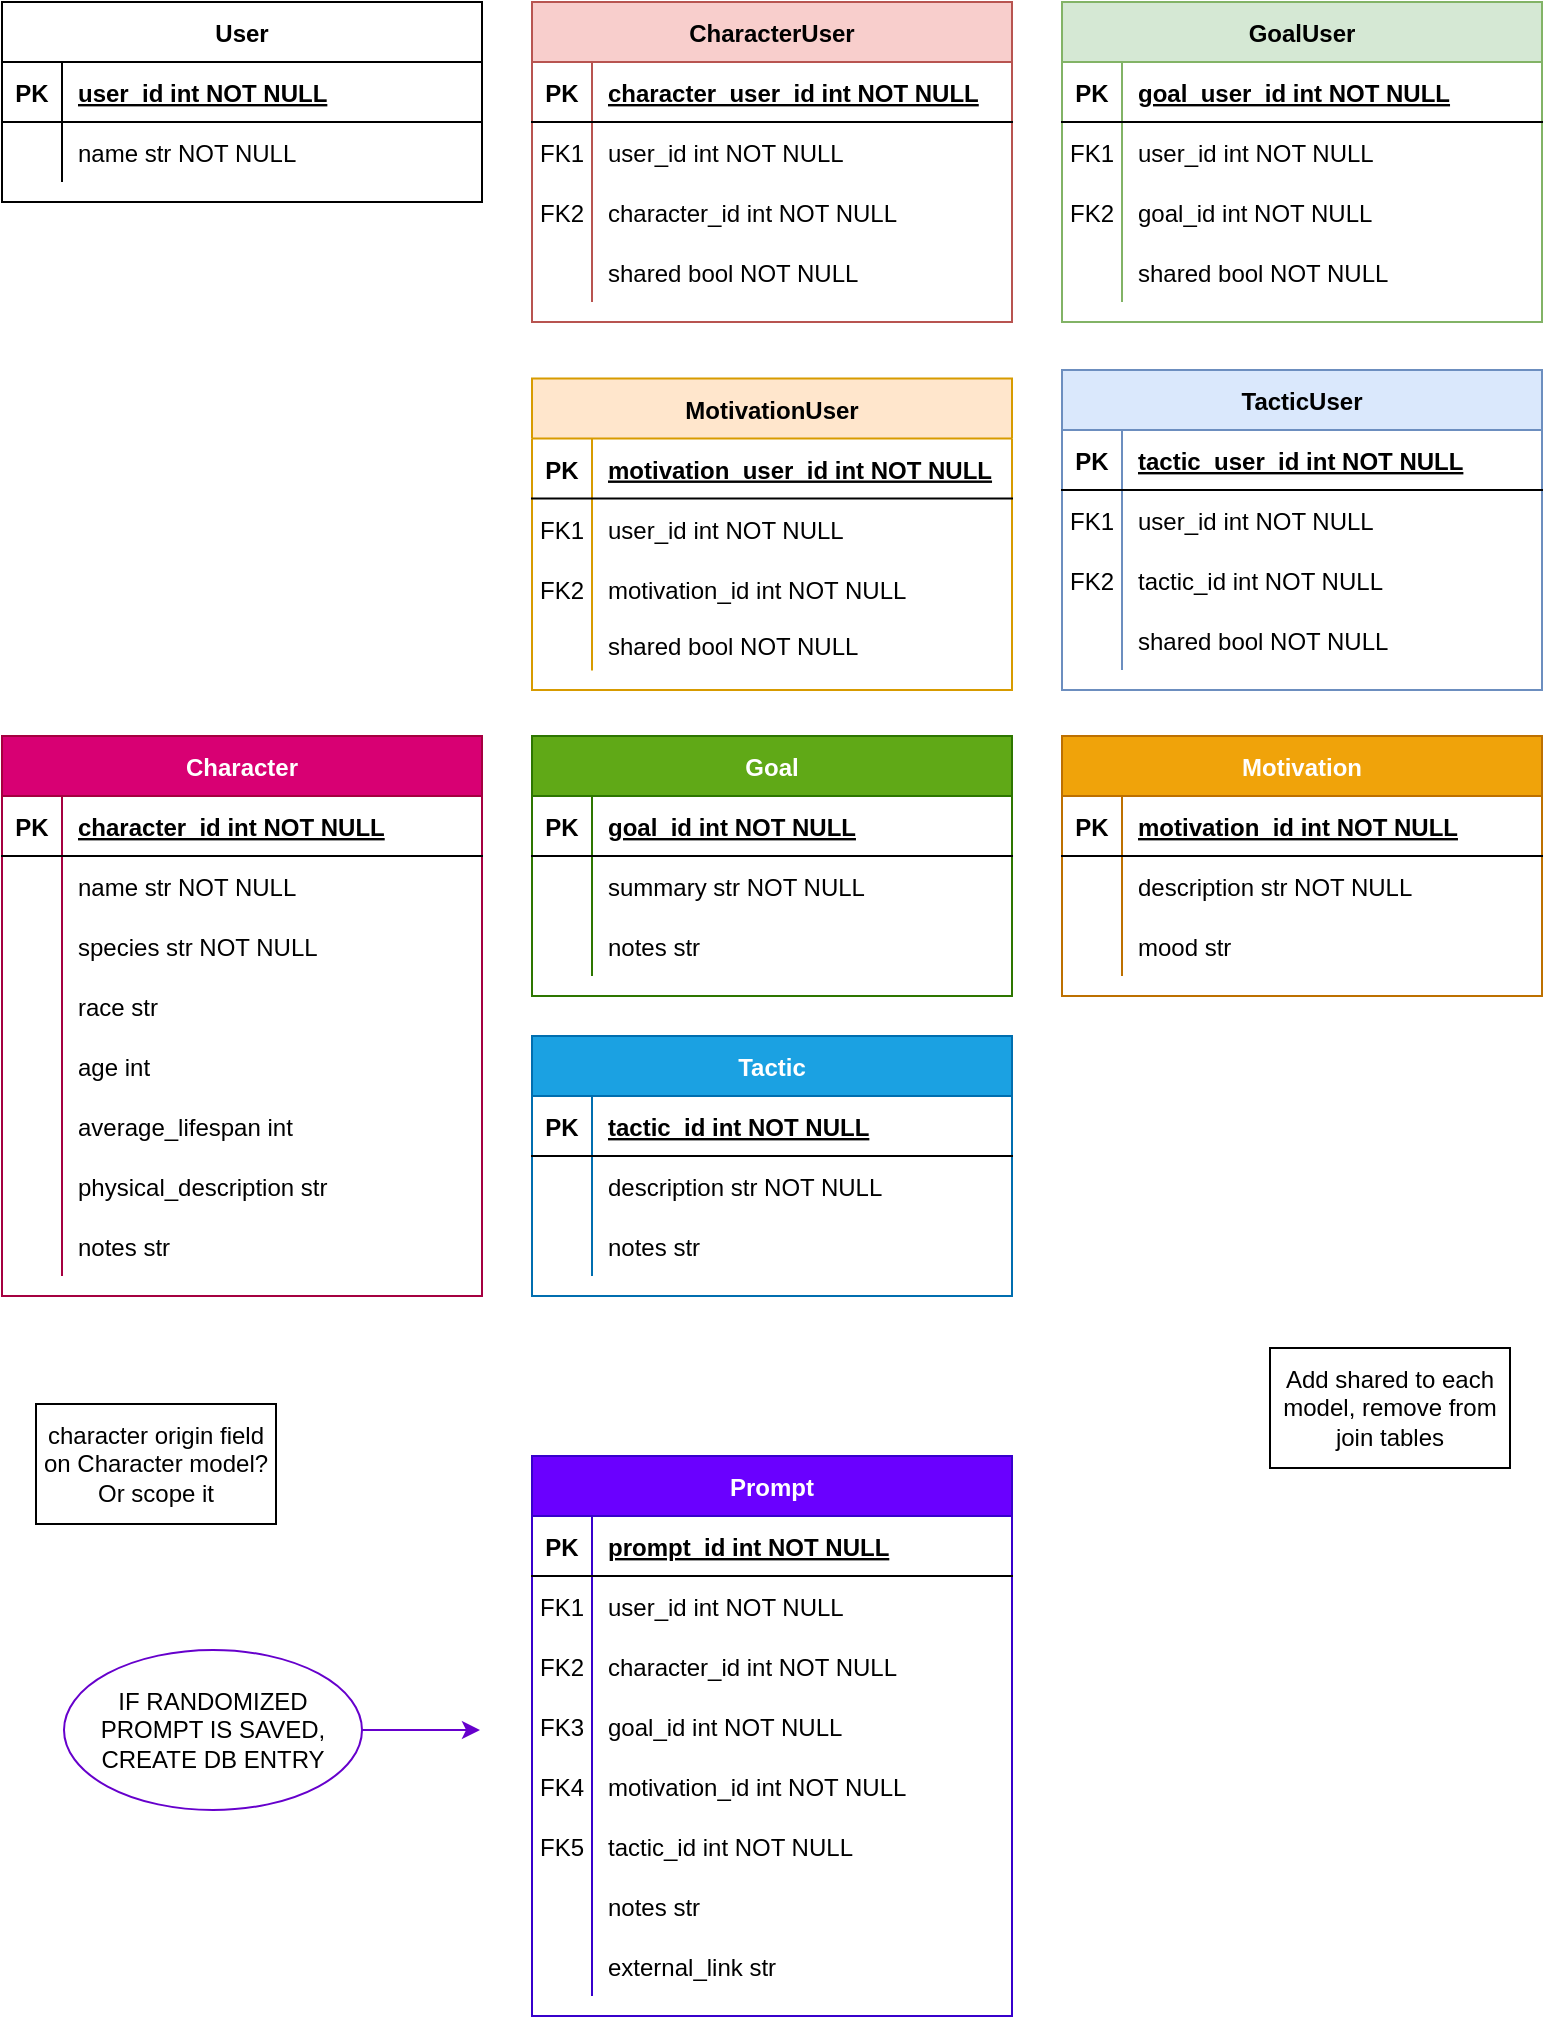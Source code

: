 <mxfile version="13.8.5" type="github">
  <diagram id="R2lEEEUBdFMjLlhIrx00" name="Page-1">
    <mxGraphModel dx="1138" dy="610" grid="0" gridSize="10" guides="1" tooltips="1" connect="1" arrows="1" fold="1" page="1" pageScale="1" pageWidth="850" pageHeight="1100" math="0" shadow="0" extFonts="Permanent Marker^https://fonts.googleapis.com/css?family=Permanent+Marker">
      <root>
        <mxCell id="0" />
        <mxCell id="1" parent="0" />
        <mxCell id="uJvdlF1b2mUdrFgOza4_-3" value="User" style="shape=table;startSize=30;container=1;collapsible=1;childLayout=tableLayout;fixedRows=1;rowLines=0;fontStyle=1;align=center;resizeLast=1;" parent="1" vertex="1">
          <mxGeometry x="40" y="37" width="240" height="100" as="geometry" />
        </mxCell>
        <mxCell id="uJvdlF1b2mUdrFgOza4_-4" value="" style="shape=partialRectangle;collapsible=0;dropTarget=0;pointerEvents=0;fillColor=none;points=[[0,0.5],[1,0.5]];portConstraint=eastwest;top=0;left=0;right=0;bottom=1;" parent="uJvdlF1b2mUdrFgOza4_-3" vertex="1">
          <mxGeometry y="30" width="240" height="30" as="geometry" />
        </mxCell>
        <mxCell id="uJvdlF1b2mUdrFgOza4_-5" value="PK" style="shape=partialRectangle;overflow=hidden;connectable=0;fillColor=none;top=0;left=0;bottom=0;right=0;fontStyle=1;" parent="uJvdlF1b2mUdrFgOza4_-4" vertex="1">
          <mxGeometry width="30" height="30" as="geometry" />
        </mxCell>
        <mxCell id="uJvdlF1b2mUdrFgOza4_-6" value="user_id int NOT NULL " style="shape=partialRectangle;overflow=hidden;connectable=0;fillColor=none;top=0;left=0;bottom=0;right=0;align=left;spacingLeft=6;fontStyle=5;" parent="uJvdlF1b2mUdrFgOza4_-4" vertex="1">
          <mxGeometry x="30" width="210" height="30" as="geometry" />
        </mxCell>
        <mxCell id="uJvdlF1b2mUdrFgOza4_-7" value="" style="shape=partialRectangle;collapsible=0;dropTarget=0;pointerEvents=0;fillColor=none;points=[[0,0.5],[1,0.5]];portConstraint=eastwest;top=0;left=0;right=0;bottom=0;" parent="uJvdlF1b2mUdrFgOza4_-3" vertex="1">
          <mxGeometry y="60" width="240" height="30" as="geometry" />
        </mxCell>
        <mxCell id="uJvdlF1b2mUdrFgOza4_-8" value="" style="shape=partialRectangle;overflow=hidden;connectable=0;fillColor=none;top=0;left=0;bottom=0;right=0;" parent="uJvdlF1b2mUdrFgOza4_-7" vertex="1">
          <mxGeometry width="30" height="30" as="geometry" />
        </mxCell>
        <mxCell id="uJvdlF1b2mUdrFgOza4_-9" value="name str NOT NULL" style="shape=partialRectangle;overflow=hidden;connectable=0;fillColor=none;top=0;left=0;bottom=0;right=0;align=left;spacingLeft=6;" parent="uJvdlF1b2mUdrFgOza4_-7" vertex="1">
          <mxGeometry x="30" width="210" height="30" as="geometry" />
        </mxCell>
        <mxCell id="C-vyLk0tnHw3VtMMgP7b-23" value="Character" style="shape=table;startSize=30;container=1;collapsible=1;childLayout=tableLayout;fixedRows=1;rowLines=0;fontStyle=1;align=center;resizeLast=1;swimlaneFillColor=none;fillColor=#d80073;strokeColor=#A50040;fontColor=#ffffff;" parent="1" vertex="1">
          <mxGeometry x="40" y="404" width="240" height="280" as="geometry">
            <mxRectangle x="120" y="120" width="100" height="30" as="alternateBounds" />
          </mxGeometry>
        </mxCell>
        <mxCell id="C-vyLk0tnHw3VtMMgP7b-24" value="" style="shape=partialRectangle;collapsible=0;dropTarget=0;pointerEvents=0;fillColor=none;points=[[0,0.5],[1,0.5]];portConstraint=eastwest;top=0;left=0;right=0;bottom=1;" parent="C-vyLk0tnHw3VtMMgP7b-23" vertex="1">
          <mxGeometry y="30" width="240" height="30" as="geometry" />
        </mxCell>
        <mxCell id="C-vyLk0tnHw3VtMMgP7b-25" value="PK" style="shape=partialRectangle;overflow=hidden;connectable=0;fillColor=none;top=0;left=0;bottom=0;right=0;fontStyle=1;" parent="C-vyLk0tnHw3VtMMgP7b-24" vertex="1">
          <mxGeometry width="30" height="30" as="geometry" />
        </mxCell>
        <mxCell id="C-vyLk0tnHw3VtMMgP7b-26" value="character_id int NOT NULL " style="shape=partialRectangle;overflow=hidden;connectable=0;fillColor=none;top=0;left=0;bottom=0;right=0;align=left;spacingLeft=6;fontStyle=5;" parent="C-vyLk0tnHw3VtMMgP7b-24" vertex="1">
          <mxGeometry x="30" width="210" height="30" as="geometry" />
        </mxCell>
        <mxCell id="C-vyLk0tnHw3VtMMgP7b-27" value="" style="shape=partialRectangle;collapsible=0;dropTarget=0;pointerEvents=0;fillColor=none;points=[[0,0.5],[1,0.5]];portConstraint=eastwest;top=0;left=0;right=0;bottom=0;" parent="C-vyLk0tnHw3VtMMgP7b-23" vertex="1">
          <mxGeometry y="60" width="240" height="30" as="geometry" />
        </mxCell>
        <mxCell id="C-vyLk0tnHw3VtMMgP7b-28" value="" style="shape=partialRectangle;overflow=hidden;connectable=0;fillColor=none;top=0;left=0;bottom=0;right=0;" parent="C-vyLk0tnHw3VtMMgP7b-27" vertex="1">
          <mxGeometry width="30" height="30" as="geometry" />
        </mxCell>
        <mxCell id="C-vyLk0tnHw3VtMMgP7b-29" value="name str NOT NULL" style="shape=partialRectangle;overflow=hidden;connectable=0;fillColor=none;top=0;left=0;bottom=0;right=0;align=left;spacingLeft=6;" parent="C-vyLk0tnHw3VtMMgP7b-27" vertex="1">
          <mxGeometry x="30" width="210" height="30" as="geometry" />
        </mxCell>
        <mxCell id="pZFOGReQUsmYjmohj3_J-4" value="" style="shape=partialRectangle;collapsible=0;dropTarget=0;pointerEvents=0;fillColor=none;points=[[0,0.5],[1,0.5]];portConstraint=eastwest;top=0;left=0;right=0;bottom=0;" parent="C-vyLk0tnHw3VtMMgP7b-23" vertex="1">
          <mxGeometry y="90" width="240" height="30" as="geometry" />
        </mxCell>
        <mxCell id="pZFOGReQUsmYjmohj3_J-5" value="" style="shape=partialRectangle;overflow=hidden;connectable=0;fillColor=none;top=0;left=0;bottom=0;right=0;" parent="pZFOGReQUsmYjmohj3_J-4" vertex="1">
          <mxGeometry width="30" height="30" as="geometry" />
        </mxCell>
        <mxCell id="pZFOGReQUsmYjmohj3_J-6" value="species str NOT NULL" style="shape=partialRectangle;overflow=hidden;connectable=0;fillColor=none;top=0;left=0;bottom=0;right=0;align=left;spacingLeft=6;" parent="pZFOGReQUsmYjmohj3_J-4" vertex="1">
          <mxGeometry x="30" width="210" height="30" as="geometry" />
        </mxCell>
        <mxCell id="pZFOGReQUsmYjmohj3_J-7" value="" style="shape=partialRectangle;collapsible=0;dropTarget=0;pointerEvents=0;fillColor=none;points=[[0,0.5],[1,0.5]];portConstraint=eastwest;top=0;left=0;right=0;bottom=0;" parent="C-vyLk0tnHw3VtMMgP7b-23" vertex="1">
          <mxGeometry y="120" width="240" height="30" as="geometry" />
        </mxCell>
        <mxCell id="pZFOGReQUsmYjmohj3_J-8" value="" style="shape=partialRectangle;overflow=hidden;connectable=0;fillColor=none;top=0;left=0;bottom=0;right=0;" parent="pZFOGReQUsmYjmohj3_J-7" vertex="1">
          <mxGeometry width="30" height="30" as="geometry" />
        </mxCell>
        <mxCell id="pZFOGReQUsmYjmohj3_J-9" value="race str" style="shape=partialRectangle;overflow=hidden;connectable=0;fillColor=none;top=0;left=0;bottom=0;right=0;align=left;spacingLeft=6;" parent="pZFOGReQUsmYjmohj3_J-7" vertex="1">
          <mxGeometry x="30" width="210" height="30" as="geometry" />
        </mxCell>
        <mxCell id="pZFOGReQUsmYjmohj3_J-10" value="" style="shape=partialRectangle;collapsible=0;dropTarget=0;pointerEvents=0;fillColor=none;points=[[0,0.5],[1,0.5]];portConstraint=eastwest;top=0;left=0;right=0;bottom=0;" parent="C-vyLk0tnHw3VtMMgP7b-23" vertex="1">
          <mxGeometry y="150" width="240" height="30" as="geometry" />
        </mxCell>
        <mxCell id="pZFOGReQUsmYjmohj3_J-11" value="" style="shape=partialRectangle;overflow=hidden;connectable=0;fillColor=none;top=0;left=0;bottom=0;right=0;" parent="pZFOGReQUsmYjmohj3_J-10" vertex="1">
          <mxGeometry width="30" height="30" as="geometry" />
        </mxCell>
        <mxCell id="pZFOGReQUsmYjmohj3_J-12" value="age int" style="shape=partialRectangle;overflow=hidden;connectable=0;fillColor=none;top=0;left=0;bottom=0;right=0;align=left;spacingLeft=6;" parent="pZFOGReQUsmYjmohj3_J-10" vertex="1">
          <mxGeometry x="30" width="210" height="30" as="geometry" />
        </mxCell>
        <mxCell id="pZFOGReQUsmYjmohj3_J-13" value="" style="shape=partialRectangle;collapsible=0;dropTarget=0;pointerEvents=0;fillColor=none;points=[[0,0.5],[1,0.5]];portConstraint=eastwest;top=0;left=0;right=0;bottom=0;" parent="C-vyLk0tnHw3VtMMgP7b-23" vertex="1">
          <mxGeometry y="180" width="240" height="30" as="geometry" />
        </mxCell>
        <mxCell id="pZFOGReQUsmYjmohj3_J-14" value="" style="shape=partialRectangle;overflow=hidden;connectable=0;fillColor=none;top=0;left=0;bottom=0;right=0;" parent="pZFOGReQUsmYjmohj3_J-13" vertex="1">
          <mxGeometry width="30" height="30" as="geometry" />
        </mxCell>
        <mxCell id="pZFOGReQUsmYjmohj3_J-15" value="average_lifespan int" style="shape=partialRectangle;overflow=hidden;connectable=0;fillColor=none;top=0;left=0;bottom=0;right=0;align=left;spacingLeft=6;" parent="pZFOGReQUsmYjmohj3_J-13" vertex="1">
          <mxGeometry x="30" width="210" height="30" as="geometry" />
        </mxCell>
        <mxCell id="pZFOGReQUsmYjmohj3_J-19" value="" style="shape=partialRectangle;collapsible=0;dropTarget=0;pointerEvents=0;fillColor=none;points=[[0,0.5],[1,0.5]];portConstraint=eastwest;top=0;left=0;right=0;bottom=0;" parent="C-vyLk0tnHw3VtMMgP7b-23" vertex="1">
          <mxGeometry y="210" width="240" height="30" as="geometry" />
        </mxCell>
        <mxCell id="pZFOGReQUsmYjmohj3_J-20" value="" style="shape=partialRectangle;overflow=hidden;connectable=0;fillColor=none;top=0;left=0;bottom=0;right=0;" parent="pZFOGReQUsmYjmohj3_J-19" vertex="1">
          <mxGeometry width="30" height="30" as="geometry" />
        </mxCell>
        <mxCell id="pZFOGReQUsmYjmohj3_J-21" value="physical_description str" style="shape=partialRectangle;overflow=hidden;connectable=0;fillColor=none;top=0;left=0;bottom=0;right=0;align=left;spacingLeft=6;" parent="pZFOGReQUsmYjmohj3_J-19" vertex="1">
          <mxGeometry x="30" width="210" height="30" as="geometry" />
        </mxCell>
        <mxCell id="pZFOGReQUsmYjmohj3_J-27" value="" style="shape=partialRectangle;collapsible=0;dropTarget=0;pointerEvents=0;fillColor=none;points=[[0,0.5],[1,0.5]];portConstraint=eastwest;top=0;left=0;right=0;bottom=0;" parent="C-vyLk0tnHw3VtMMgP7b-23" vertex="1">
          <mxGeometry y="240" width="240" height="30" as="geometry" />
        </mxCell>
        <mxCell id="pZFOGReQUsmYjmohj3_J-28" value="" style="shape=partialRectangle;overflow=hidden;connectable=0;fillColor=none;top=0;left=0;bottom=0;right=0;" parent="pZFOGReQUsmYjmohj3_J-27" vertex="1">
          <mxGeometry width="30" height="30" as="geometry" />
        </mxCell>
        <mxCell id="pZFOGReQUsmYjmohj3_J-29" value="notes str" style="shape=partialRectangle;overflow=hidden;connectable=0;fillColor=none;top=0;left=0;bottom=0;right=0;align=left;spacingLeft=6;" parent="pZFOGReQUsmYjmohj3_J-27" vertex="1">
          <mxGeometry x="30" width="210" height="30" as="geometry" />
        </mxCell>
        <mxCell id="C-vyLk0tnHw3VtMMgP7b-13" value="Goal" style="shape=table;startSize=30;container=1;collapsible=1;childLayout=tableLayout;fixedRows=1;rowLines=0;fontStyle=1;align=center;resizeLast=1;fillColor=#60a917;strokeColor=#2D7600;fontColor=#ffffff;" parent="1" vertex="1">
          <mxGeometry x="305" y="404" width="240" height="130" as="geometry" />
        </mxCell>
        <mxCell id="C-vyLk0tnHw3VtMMgP7b-14" value="" style="shape=partialRectangle;collapsible=0;dropTarget=0;pointerEvents=0;fillColor=none;points=[[0,0.5],[1,0.5]];portConstraint=eastwest;top=0;left=0;right=0;bottom=1;" parent="C-vyLk0tnHw3VtMMgP7b-13" vertex="1">
          <mxGeometry y="30" width="240" height="30" as="geometry" />
        </mxCell>
        <mxCell id="C-vyLk0tnHw3VtMMgP7b-15" value="PK" style="shape=partialRectangle;overflow=hidden;connectable=0;fillColor=none;top=0;left=0;bottom=0;right=0;fontStyle=1;" parent="C-vyLk0tnHw3VtMMgP7b-14" vertex="1">
          <mxGeometry width="30" height="30" as="geometry" />
        </mxCell>
        <mxCell id="C-vyLk0tnHw3VtMMgP7b-16" value="goal_id int NOT NULL " style="shape=partialRectangle;overflow=hidden;connectable=0;fillColor=none;top=0;left=0;bottom=0;right=0;align=left;spacingLeft=6;fontStyle=5;" parent="C-vyLk0tnHw3VtMMgP7b-14" vertex="1">
          <mxGeometry x="30" width="210" height="30" as="geometry" />
        </mxCell>
        <mxCell id="C-vyLk0tnHw3VtMMgP7b-20" value="" style="shape=partialRectangle;collapsible=0;dropTarget=0;pointerEvents=0;fillColor=none;points=[[0,0.5],[1,0.5]];portConstraint=eastwest;top=0;left=0;right=0;bottom=0;" parent="C-vyLk0tnHw3VtMMgP7b-13" vertex="1">
          <mxGeometry y="60" width="240" height="30" as="geometry" />
        </mxCell>
        <mxCell id="C-vyLk0tnHw3VtMMgP7b-21" value="" style="shape=partialRectangle;overflow=hidden;connectable=0;fillColor=none;top=0;left=0;bottom=0;right=0;" parent="C-vyLk0tnHw3VtMMgP7b-20" vertex="1">
          <mxGeometry width="30" height="30" as="geometry" />
        </mxCell>
        <mxCell id="C-vyLk0tnHw3VtMMgP7b-22" value="summary str NOT NULL" style="shape=partialRectangle;overflow=hidden;connectable=0;fillColor=none;top=0;left=0;bottom=0;right=0;align=left;spacingLeft=6;" parent="C-vyLk0tnHw3VtMMgP7b-20" vertex="1">
          <mxGeometry x="30" width="210" height="30" as="geometry" />
        </mxCell>
        <mxCell id="pZFOGReQUsmYjmohj3_J-16" value="" style="shape=partialRectangle;collapsible=0;dropTarget=0;pointerEvents=0;fillColor=none;points=[[0,0.5],[1,0.5]];portConstraint=eastwest;top=0;left=0;right=0;bottom=0;" parent="C-vyLk0tnHw3VtMMgP7b-13" vertex="1">
          <mxGeometry y="90" width="240" height="30" as="geometry" />
        </mxCell>
        <mxCell id="pZFOGReQUsmYjmohj3_J-17" value="" style="shape=partialRectangle;overflow=hidden;connectable=0;fillColor=none;top=0;left=0;bottom=0;right=0;" parent="pZFOGReQUsmYjmohj3_J-16" vertex="1">
          <mxGeometry width="30" height="30" as="geometry" />
        </mxCell>
        <mxCell id="pZFOGReQUsmYjmohj3_J-18" value="notes str" style="shape=partialRectangle;overflow=hidden;connectable=0;fillColor=none;top=0;left=0;bottom=0;right=0;align=left;spacingLeft=6;" parent="pZFOGReQUsmYjmohj3_J-16" vertex="1">
          <mxGeometry x="30" width="210" height="30" as="geometry" />
        </mxCell>
        <mxCell id="C-vyLk0tnHw3VtMMgP7b-2" value="Motivation" style="shape=table;startSize=30;container=1;collapsible=1;childLayout=tableLayout;fixedRows=1;rowLines=0;fontStyle=1;align=center;resizeLast=1;fillColor=#f0a30a;strokeColor=#BD7000;fontColor=#ffffff;" parent="1" vertex="1">
          <mxGeometry x="570" y="404" width="240" height="130" as="geometry" />
        </mxCell>
        <mxCell id="C-vyLk0tnHw3VtMMgP7b-3" value="" style="shape=partialRectangle;collapsible=0;dropTarget=0;pointerEvents=0;fillColor=none;points=[[0,0.5],[1,0.5]];portConstraint=eastwest;top=0;left=0;right=0;bottom=1;" parent="C-vyLk0tnHw3VtMMgP7b-2" vertex="1">
          <mxGeometry y="30" width="240" height="30" as="geometry" />
        </mxCell>
        <mxCell id="C-vyLk0tnHw3VtMMgP7b-4" value="PK" style="shape=partialRectangle;overflow=hidden;connectable=0;fillColor=none;top=0;left=0;bottom=0;right=0;fontStyle=1;" parent="C-vyLk0tnHw3VtMMgP7b-3" vertex="1">
          <mxGeometry width="30" height="30" as="geometry" />
        </mxCell>
        <mxCell id="C-vyLk0tnHw3VtMMgP7b-5" value="motivation_id int NOT NULL " style="shape=partialRectangle;overflow=hidden;connectable=0;fillColor=none;top=0;left=0;bottom=0;right=0;align=left;spacingLeft=6;fontStyle=5;" parent="C-vyLk0tnHw3VtMMgP7b-3" vertex="1">
          <mxGeometry x="30" width="210" height="30" as="geometry" />
        </mxCell>
        <mxCell id="pZFOGReQUsmYjmohj3_J-1" value="" style="shape=partialRectangle;collapsible=0;dropTarget=0;pointerEvents=0;fillColor=none;points=[[0,0.5],[1,0.5]];portConstraint=eastwest;top=0;left=0;right=0;bottom=0;" parent="C-vyLk0tnHw3VtMMgP7b-2" vertex="1">
          <mxGeometry y="60" width="240" height="30" as="geometry" />
        </mxCell>
        <mxCell id="pZFOGReQUsmYjmohj3_J-2" value="" style="shape=partialRectangle;overflow=hidden;connectable=0;fillColor=none;top=0;left=0;bottom=0;right=0;" parent="pZFOGReQUsmYjmohj3_J-1" vertex="1">
          <mxGeometry width="30" height="30" as="geometry" />
        </mxCell>
        <mxCell id="pZFOGReQUsmYjmohj3_J-3" value="description str NOT NULL" style="shape=partialRectangle;overflow=hidden;connectable=0;fillColor=none;top=0;left=0;bottom=0;right=0;align=left;spacingLeft=6;" parent="pZFOGReQUsmYjmohj3_J-1" vertex="1">
          <mxGeometry x="30" width="210" height="30" as="geometry" />
        </mxCell>
        <mxCell id="pZFOGReQUsmYjmohj3_J-22" value="" style="shape=partialRectangle;collapsible=0;dropTarget=0;pointerEvents=0;fillColor=none;points=[[0,0.5],[1,0.5]];portConstraint=eastwest;top=0;left=0;right=0;bottom=0;" parent="C-vyLk0tnHw3VtMMgP7b-2" vertex="1">
          <mxGeometry y="90" width="240" height="30" as="geometry" />
        </mxCell>
        <mxCell id="pZFOGReQUsmYjmohj3_J-23" value="" style="shape=partialRectangle;overflow=hidden;connectable=0;fillColor=none;top=0;left=0;bottom=0;right=0;" parent="pZFOGReQUsmYjmohj3_J-22" vertex="1">
          <mxGeometry width="30" height="30" as="geometry" />
        </mxCell>
        <mxCell id="pZFOGReQUsmYjmohj3_J-24" value="mood str" style="shape=partialRectangle;overflow=hidden;connectable=0;fillColor=none;top=0;left=0;bottom=0;right=0;align=left;spacingLeft=6;" parent="pZFOGReQUsmYjmohj3_J-22" vertex="1">
          <mxGeometry x="30" width="210" height="30" as="geometry" />
        </mxCell>
        <mxCell id="uJvdlF1b2mUdrFgOza4_-52" value="Tactic" style="shape=table;startSize=30;container=1;collapsible=1;childLayout=tableLayout;fixedRows=1;rowLines=0;fontStyle=1;align=center;resizeLast=1;fillColor=#1ba1e2;strokeColor=#006EAF;fontColor=#ffffff;" parent="1" vertex="1">
          <mxGeometry x="305" y="554" width="240" height="130" as="geometry" />
        </mxCell>
        <mxCell id="uJvdlF1b2mUdrFgOza4_-53" value="" style="shape=partialRectangle;collapsible=0;dropTarget=0;pointerEvents=0;fillColor=none;points=[[0,0.5],[1,0.5]];portConstraint=eastwest;top=0;left=0;right=0;bottom=1;" parent="uJvdlF1b2mUdrFgOza4_-52" vertex="1">
          <mxGeometry y="30" width="240" height="30" as="geometry" />
        </mxCell>
        <mxCell id="uJvdlF1b2mUdrFgOza4_-54" value="PK" style="shape=partialRectangle;overflow=hidden;connectable=0;fillColor=none;top=0;left=0;bottom=0;right=0;fontStyle=1;" parent="uJvdlF1b2mUdrFgOza4_-53" vertex="1">
          <mxGeometry width="30" height="30" as="geometry" />
        </mxCell>
        <mxCell id="uJvdlF1b2mUdrFgOza4_-55" value="tactic_id int NOT NULL " style="shape=partialRectangle;overflow=hidden;connectable=0;fillColor=none;top=0;left=0;bottom=0;right=0;align=left;spacingLeft=6;fontStyle=5;" parent="uJvdlF1b2mUdrFgOza4_-53" vertex="1">
          <mxGeometry x="30" width="210" height="30" as="geometry" />
        </mxCell>
        <mxCell id="uJvdlF1b2mUdrFgOza4_-56" value="" style="shape=partialRectangle;collapsible=0;dropTarget=0;pointerEvents=0;fillColor=none;points=[[0,0.5],[1,0.5]];portConstraint=eastwest;top=0;left=0;right=0;bottom=0;" parent="uJvdlF1b2mUdrFgOza4_-52" vertex="1">
          <mxGeometry y="60" width="240" height="30" as="geometry" />
        </mxCell>
        <mxCell id="uJvdlF1b2mUdrFgOza4_-57" value="" style="shape=partialRectangle;overflow=hidden;connectable=0;fillColor=none;top=0;left=0;bottom=0;right=0;" parent="uJvdlF1b2mUdrFgOza4_-56" vertex="1">
          <mxGeometry width="30" height="30" as="geometry" />
        </mxCell>
        <mxCell id="uJvdlF1b2mUdrFgOza4_-58" value="description str NOT NULL" style="shape=partialRectangle;overflow=hidden;connectable=0;fillColor=none;top=0;left=0;bottom=0;right=0;align=left;spacingLeft=6;" parent="uJvdlF1b2mUdrFgOza4_-56" vertex="1">
          <mxGeometry x="30" width="210" height="30" as="geometry" />
        </mxCell>
        <mxCell id="uJvdlF1b2mUdrFgOza4_-59" value="" style="shape=partialRectangle;collapsible=0;dropTarget=0;pointerEvents=0;fillColor=none;points=[[0,0.5],[1,0.5]];portConstraint=eastwest;top=0;left=0;right=0;bottom=0;" parent="uJvdlF1b2mUdrFgOza4_-52" vertex="1">
          <mxGeometry y="90" width="240" height="30" as="geometry" />
        </mxCell>
        <mxCell id="uJvdlF1b2mUdrFgOza4_-60" value="" style="shape=partialRectangle;overflow=hidden;connectable=0;fillColor=none;top=0;left=0;bottom=0;right=0;" parent="uJvdlF1b2mUdrFgOza4_-59" vertex="1">
          <mxGeometry width="30" height="30" as="geometry" />
        </mxCell>
        <mxCell id="uJvdlF1b2mUdrFgOza4_-61" value="notes str" style="shape=partialRectangle;overflow=hidden;connectable=0;fillColor=none;top=0;left=0;bottom=0;right=0;align=left;spacingLeft=6;" parent="uJvdlF1b2mUdrFgOza4_-59" vertex="1">
          <mxGeometry x="30" width="210" height="30" as="geometry" />
        </mxCell>
        <mxCell id="uJvdlF1b2mUdrFgOza4_-62" value="CharacterUser" style="shape=table;startSize=30;container=1;collapsible=1;childLayout=tableLayout;fixedRows=1;rowLines=0;fontStyle=1;align=center;resizeLast=1;fillColor=#f8cecc;strokeColor=#b85450;" parent="1" vertex="1">
          <mxGeometry x="305" y="37" width="240" height="160" as="geometry" />
        </mxCell>
        <mxCell id="uJvdlF1b2mUdrFgOza4_-63" value="" style="shape=partialRectangle;collapsible=0;dropTarget=0;pointerEvents=0;fillColor=none;points=[[0,0.5],[1,0.5]];portConstraint=eastwest;top=0;left=0;right=0;bottom=1;" parent="uJvdlF1b2mUdrFgOza4_-62" vertex="1">
          <mxGeometry y="30" width="240" height="30" as="geometry" />
        </mxCell>
        <mxCell id="uJvdlF1b2mUdrFgOza4_-64" value="PK" style="shape=partialRectangle;overflow=hidden;connectable=0;fillColor=none;top=0;left=0;bottom=0;right=0;fontStyle=1;" parent="uJvdlF1b2mUdrFgOza4_-63" vertex="1">
          <mxGeometry width="30" height="30" as="geometry" />
        </mxCell>
        <mxCell id="uJvdlF1b2mUdrFgOza4_-65" value="character_user_id int NOT NULL " style="shape=partialRectangle;overflow=hidden;connectable=0;fillColor=none;top=0;left=0;bottom=0;right=0;align=left;spacingLeft=6;fontStyle=5;" parent="uJvdlF1b2mUdrFgOza4_-63" vertex="1">
          <mxGeometry x="30" width="210" height="30" as="geometry" />
        </mxCell>
        <mxCell id="uJvdlF1b2mUdrFgOza4_-66" value="" style="shape=partialRectangle;collapsible=0;dropTarget=0;pointerEvents=0;fillColor=none;points=[[0,0.5],[1,0.5]];portConstraint=eastwest;top=0;left=0;right=0;bottom=0;" parent="uJvdlF1b2mUdrFgOza4_-62" vertex="1">
          <mxGeometry y="60" width="240" height="30" as="geometry" />
        </mxCell>
        <mxCell id="uJvdlF1b2mUdrFgOza4_-67" value="FK1" style="shape=partialRectangle;overflow=hidden;connectable=0;fillColor=none;top=0;left=0;bottom=0;right=0;" parent="uJvdlF1b2mUdrFgOza4_-66" vertex="1">
          <mxGeometry width="30" height="30" as="geometry" />
        </mxCell>
        <mxCell id="uJvdlF1b2mUdrFgOza4_-68" value="user_id int NOT NULL" style="shape=partialRectangle;overflow=hidden;connectable=0;fillColor=none;top=0;left=0;bottom=0;right=0;align=left;spacingLeft=6;" parent="uJvdlF1b2mUdrFgOza4_-66" vertex="1">
          <mxGeometry x="30" width="210" height="30" as="geometry" />
        </mxCell>
        <mxCell id="uJvdlF1b2mUdrFgOza4_-99" value="" style="shape=partialRectangle;collapsible=0;dropTarget=0;pointerEvents=0;fillColor=none;points=[[0,0.5],[1,0.5]];portConstraint=eastwest;top=0;left=0;right=0;bottom=0;" parent="uJvdlF1b2mUdrFgOza4_-62" vertex="1">
          <mxGeometry y="90" width="240" height="30" as="geometry" />
        </mxCell>
        <mxCell id="uJvdlF1b2mUdrFgOza4_-100" value="FK2" style="shape=partialRectangle;overflow=hidden;connectable=0;fillColor=none;top=0;left=0;bottom=0;right=0;" parent="uJvdlF1b2mUdrFgOza4_-99" vertex="1">
          <mxGeometry width="30" height="30" as="geometry" />
        </mxCell>
        <mxCell id="uJvdlF1b2mUdrFgOza4_-101" value="character_id int NOT NULL" style="shape=partialRectangle;overflow=hidden;connectable=0;fillColor=none;top=0;left=0;bottom=0;right=0;align=left;spacingLeft=6;" parent="uJvdlF1b2mUdrFgOza4_-99" vertex="1">
          <mxGeometry x="30" width="210" height="30" as="geometry" />
        </mxCell>
        <mxCell id="uJvdlF1b2mUdrFgOza4_-105" value="" style="shape=partialRectangle;collapsible=0;dropTarget=0;pointerEvents=0;fillColor=none;points=[[0,0.5],[1,0.5]];portConstraint=eastwest;top=0;left=0;right=0;bottom=0;" parent="uJvdlF1b2mUdrFgOza4_-62" vertex="1">
          <mxGeometry y="120" width="240" height="30" as="geometry" />
        </mxCell>
        <mxCell id="uJvdlF1b2mUdrFgOza4_-106" value="" style="shape=partialRectangle;overflow=hidden;connectable=0;fillColor=none;top=0;left=0;bottom=0;right=0;" parent="uJvdlF1b2mUdrFgOza4_-105" vertex="1">
          <mxGeometry width="30" height="30" as="geometry" />
        </mxCell>
        <mxCell id="uJvdlF1b2mUdrFgOza4_-107" value="shared bool NOT NULL" style="shape=partialRectangle;overflow=hidden;connectable=0;fillColor=none;top=0;left=0;bottom=0;right=0;align=left;spacingLeft=6;" parent="uJvdlF1b2mUdrFgOza4_-105" vertex="1">
          <mxGeometry x="30" width="210" height="30" as="geometry" />
        </mxCell>
        <mxCell id="uJvdlF1b2mUdrFgOza4_-83" value="TacticUser" style="shape=table;startSize=30;container=1;collapsible=1;childLayout=tableLayout;fixedRows=1;rowLines=0;fontStyle=1;align=center;resizeLast=1;fillColor=#dae8fc;strokeColor=#6c8ebf;" parent="1" vertex="1">
          <mxGeometry x="570" y="221" width="240" height="160" as="geometry" />
        </mxCell>
        <mxCell id="uJvdlF1b2mUdrFgOza4_-84" value="" style="shape=partialRectangle;collapsible=0;dropTarget=0;pointerEvents=0;fillColor=none;points=[[0,0.5],[1,0.5]];portConstraint=eastwest;top=0;left=0;right=0;bottom=1;" parent="uJvdlF1b2mUdrFgOza4_-83" vertex="1">
          <mxGeometry y="30" width="240" height="30" as="geometry" />
        </mxCell>
        <mxCell id="uJvdlF1b2mUdrFgOza4_-85" value="PK" style="shape=partialRectangle;overflow=hidden;connectable=0;fillColor=none;top=0;left=0;bottom=0;right=0;fontStyle=1;" parent="uJvdlF1b2mUdrFgOza4_-84" vertex="1">
          <mxGeometry width="30" height="30" as="geometry" />
        </mxCell>
        <mxCell id="uJvdlF1b2mUdrFgOza4_-86" value="tactic_user_id int NOT NULL " style="shape=partialRectangle;overflow=hidden;connectable=0;fillColor=none;top=0;left=0;bottom=0;right=0;align=left;spacingLeft=6;fontStyle=5;" parent="uJvdlF1b2mUdrFgOza4_-84" vertex="1">
          <mxGeometry x="30" width="210" height="30" as="geometry" />
        </mxCell>
        <mxCell id="uJvdlF1b2mUdrFgOza4_-87" value="" style="shape=partialRectangle;collapsible=0;dropTarget=0;pointerEvents=0;fillColor=none;points=[[0,0.5],[1,0.5]];portConstraint=eastwest;top=0;left=0;right=0;bottom=0;" parent="uJvdlF1b2mUdrFgOza4_-83" vertex="1">
          <mxGeometry y="60" width="240" height="30" as="geometry" />
        </mxCell>
        <mxCell id="uJvdlF1b2mUdrFgOza4_-88" value="FK1" style="shape=partialRectangle;overflow=hidden;connectable=0;fillColor=none;top=0;left=0;bottom=0;right=0;" parent="uJvdlF1b2mUdrFgOza4_-87" vertex="1">
          <mxGeometry width="30" height="30" as="geometry" />
        </mxCell>
        <mxCell id="uJvdlF1b2mUdrFgOza4_-89" value="user_id int NOT NULL" style="shape=partialRectangle;overflow=hidden;connectable=0;fillColor=none;top=0;left=0;bottom=0;right=0;align=left;spacingLeft=6;" parent="uJvdlF1b2mUdrFgOza4_-87" vertex="1">
          <mxGeometry x="30" width="210" height="30" as="geometry" />
        </mxCell>
        <mxCell id="uJvdlF1b2mUdrFgOza4_-90" value="" style="shape=partialRectangle;collapsible=0;dropTarget=0;pointerEvents=0;fillColor=none;points=[[0,0.5],[1,0.5]];portConstraint=eastwest;top=0;left=0;right=0;bottom=0;" parent="uJvdlF1b2mUdrFgOza4_-83" vertex="1">
          <mxGeometry y="90" width="240" height="30" as="geometry" />
        </mxCell>
        <mxCell id="uJvdlF1b2mUdrFgOza4_-91" value="FK2" style="shape=partialRectangle;overflow=hidden;connectable=0;fillColor=none;top=0;left=0;bottom=0;right=0;" parent="uJvdlF1b2mUdrFgOza4_-90" vertex="1">
          <mxGeometry width="30" height="30" as="geometry" />
        </mxCell>
        <mxCell id="uJvdlF1b2mUdrFgOza4_-92" value="tactic_id int NOT NULL" style="shape=partialRectangle;overflow=hidden;connectable=0;fillColor=none;top=0;left=0;bottom=0;right=0;align=left;spacingLeft=6;" parent="uJvdlF1b2mUdrFgOza4_-90" vertex="1">
          <mxGeometry x="30" width="210" height="30" as="geometry" />
        </mxCell>
        <mxCell id="uJvdlF1b2mUdrFgOza4_-111" value="" style="shape=partialRectangle;collapsible=0;dropTarget=0;pointerEvents=0;fillColor=none;points=[[0,0.5],[1,0.5]];portConstraint=eastwest;top=0;left=0;right=0;bottom=0;" parent="uJvdlF1b2mUdrFgOza4_-83" vertex="1">
          <mxGeometry y="120" width="240" height="30" as="geometry" />
        </mxCell>
        <mxCell id="uJvdlF1b2mUdrFgOza4_-112" value="" style="shape=partialRectangle;overflow=hidden;connectable=0;fillColor=none;top=0;left=0;bottom=0;right=0;" parent="uJvdlF1b2mUdrFgOza4_-111" vertex="1">
          <mxGeometry width="30" height="30" as="geometry" />
        </mxCell>
        <mxCell id="uJvdlF1b2mUdrFgOza4_-113" value="shared bool NOT NULL" style="shape=partialRectangle;overflow=hidden;connectable=0;fillColor=none;top=0;left=0;bottom=0;right=0;align=left;spacingLeft=6;" parent="uJvdlF1b2mUdrFgOza4_-111" vertex="1">
          <mxGeometry x="30" width="210" height="30" as="geometry" />
        </mxCell>
        <mxCell id="uJvdlF1b2mUdrFgOza4_-69" value="GoalUser" style="shape=table;startSize=30;container=1;collapsible=1;childLayout=tableLayout;fixedRows=1;rowLines=0;fontStyle=1;align=center;resizeLast=1;fillColor=#d5e8d4;strokeColor=#82b366;" parent="1" vertex="1">
          <mxGeometry x="570" y="37" width="240" height="160" as="geometry" />
        </mxCell>
        <mxCell id="uJvdlF1b2mUdrFgOza4_-70" value="" style="shape=partialRectangle;collapsible=0;dropTarget=0;pointerEvents=0;fillColor=none;points=[[0,0.5],[1,0.5]];portConstraint=eastwest;top=0;left=0;right=0;bottom=1;" parent="uJvdlF1b2mUdrFgOza4_-69" vertex="1">
          <mxGeometry y="30" width="240" height="30" as="geometry" />
        </mxCell>
        <mxCell id="uJvdlF1b2mUdrFgOza4_-71" value="PK" style="shape=partialRectangle;overflow=hidden;connectable=0;fillColor=none;top=0;left=0;bottom=0;right=0;fontStyle=1;" parent="uJvdlF1b2mUdrFgOza4_-70" vertex="1">
          <mxGeometry width="30" height="30" as="geometry" />
        </mxCell>
        <mxCell id="uJvdlF1b2mUdrFgOza4_-72" value="goal_user_id int NOT NULL " style="shape=partialRectangle;overflow=hidden;connectable=0;fillColor=none;top=0;left=0;bottom=0;right=0;align=left;spacingLeft=6;fontStyle=5;" parent="uJvdlF1b2mUdrFgOza4_-70" vertex="1">
          <mxGeometry x="30" width="210" height="30" as="geometry" />
        </mxCell>
        <mxCell id="uJvdlF1b2mUdrFgOza4_-73" value="" style="shape=partialRectangle;collapsible=0;dropTarget=0;pointerEvents=0;fillColor=none;points=[[0,0.5],[1,0.5]];portConstraint=eastwest;top=0;left=0;right=0;bottom=0;" parent="uJvdlF1b2mUdrFgOza4_-69" vertex="1">
          <mxGeometry y="60" width="240" height="30" as="geometry" />
        </mxCell>
        <mxCell id="uJvdlF1b2mUdrFgOza4_-74" value="FK1" style="shape=partialRectangle;overflow=hidden;connectable=0;fillColor=none;top=0;left=0;bottom=0;right=0;" parent="uJvdlF1b2mUdrFgOza4_-73" vertex="1">
          <mxGeometry width="30" height="30" as="geometry" />
        </mxCell>
        <mxCell id="uJvdlF1b2mUdrFgOza4_-75" value="user_id int NOT NULL" style="shape=partialRectangle;overflow=hidden;connectable=0;fillColor=none;top=0;left=0;bottom=0;right=0;align=left;spacingLeft=6;" parent="uJvdlF1b2mUdrFgOza4_-73" vertex="1">
          <mxGeometry x="30" width="210" height="30" as="geometry" />
        </mxCell>
        <mxCell id="uJvdlF1b2mUdrFgOza4_-96" value="" style="shape=partialRectangle;collapsible=0;dropTarget=0;pointerEvents=0;fillColor=none;points=[[0,0.5],[1,0.5]];portConstraint=eastwest;top=0;left=0;right=0;bottom=0;" parent="uJvdlF1b2mUdrFgOza4_-69" vertex="1">
          <mxGeometry y="90" width="240" height="30" as="geometry" />
        </mxCell>
        <mxCell id="uJvdlF1b2mUdrFgOza4_-97" value="FK2" style="shape=partialRectangle;overflow=hidden;connectable=0;fillColor=none;top=0;left=0;bottom=0;right=0;" parent="uJvdlF1b2mUdrFgOza4_-96" vertex="1">
          <mxGeometry width="30" height="30" as="geometry" />
        </mxCell>
        <mxCell id="uJvdlF1b2mUdrFgOza4_-98" value="goal_id int NOT NULL" style="shape=partialRectangle;overflow=hidden;connectable=0;fillColor=none;top=0;left=0;bottom=0;right=0;align=left;spacingLeft=6;" parent="uJvdlF1b2mUdrFgOza4_-96" vertex="1">
          <mxGeometry x="30" width="210" height="30" as="geometry" />
        </mxCell>
        <mxCell id="uJvdlF1b2mUdrFgOza4_-108" value="" style="shape=partialRectangle;collapsible=0;dropTarget=0;pointerEvents=0;fillColor=none;points=[[0,0.5],[1,0.5]];portConstraint=eastwest;top=0;left=0;right=0;bottom=0;" parent="uJvdlF1b2mUdrFgOza4_-69" vertex="1">
          <mxGeometry y="120" width="240" height="30" as="geometry" />
        </mxCell>
        <mxCell id="uJvdlF1b2mUdrFgOza4_-109" value="" style="shape=partialRectangle;overflow=hidden;connectable=0;fillColor=none;top=0;left=0;bottom=0;right=0;" parent="uJvdlF1b2mUdrFgOza4_-108" vertex="1">
          <mxGeometry width="30" height="30" as="geometry" />
        </mxCell>
        <mxCell id="uJvdlF1b2mUdrFgOza4_-110" value="shared bool NOT NULL" style="shape=partialRectangle;overflow=hidden;connectable=0;fillColor=none;top=0;left=0;bottom=0;right=0;align=left;spacingLeft=6;" parent="uJvdlF1b2mUdrFgOza4_-108" vertex="1">
          <mxGeometry x="30" width="210" height="30" as="geometry" />
        </mxCell>
        <mxCell id="uJvdlF1b2mUdrFgOza4_-76" value="MotivationUser" style="shape=table;startSize=30;container=1;collapsible=1;childLayout=tableLayout;fixedRows=1;rowLines=0;fontStyle=1;align=center;resizeLast=1;fillColor=#ffe6cc;strokeColor=#d79b00;" parent="1" vertex="1">
          <mxGeometry x="305" y="225.25" width="240" height="155.75" as="geometry" />
        </mxCell>
        <mxCell id="uJvdlF1b2mUdrFgOza4_-77" value="" style="shape=partialRectangle;collapsible=0;dropTarget=0;pointerEvents=0;fillColor=none;points=[[0,0.5],[1,0.5]];portConstraint=eastwest;top=0;left=0;right=0;bottom=1;" parent="uJvdlF1b2mUdrFgOza4_-76" vertex="1">
          <mxGeometry y="30" width="240" height="30" as="geometry" />
        </mxCell>
        <mxCell id="uJvdlF1b2mUdrFgOza4_-78" value="PK" style="shape=partialRectangle;overflow=hidden;connectable=0;fillColor=none;top=0;left=0;bottom=0;right=0;fontStyle=1;" parent="uJvdlF1b2mUdrFgOza4_-77" vertex="1">
          <mxGeometry width="30" height="30" as="geometry" />
        </mxCell>
        <mxCell id="uJvdlF1b2mUdrFgOza4_-79" value="motivation_user_id int NOT NULL " style="shape=partialRectangle;overflow=hidden;connectable=0;fillColor=none;top=0;left=0;bottom=0;right=0;align=left;spacingLeft=6;fontStyle=5;" parent="uJvdlF1b2mUdrFgOza4_-77" vertex="1">
          <mxGeometry x="30" width="210" height="30" as="geometry" />
        </mxCell>
        <mxCell id="uJvdlF1b2mUdrFgOza4_-80" value="" style="shape=partialRectangle;collapsible=0;dropTarget=0;pointerEvents=0;fillColor=none;points=[[0,0.5],[1,0.5]];portConstraint=eastwest;top=0;left=0;right=0;bottom=0;" parent="uJvdlF1b2mUdrFgOza4_-76" vertex="1">
          <mxGeometry y="60" width="240" height="30" as="geometry" />
        </mxCell>
        <mxCell id="uJvdlF1b2mUdrFgOza4_-81" value="FK1" style="shape=partialRectangle;overflow=hidden;connectable=0;fillColor=none;top=0;left=0;bottom=0;right=0;" parent="uJvdlF1b2mUdrFgOza4_-80" vertex="1">
          <mxGeometry width="30" height="30" as="geometry" />
        </mxCell>
        <mxCell id="uJvdlF1b2mUdrFgOza4_-82" value="user_id int NOT NULL" style="shape=partialRectangle;overflow=hidden;connectable=0;fillColor=none;top=0;left=0;bottom=0;right=0;align=left;spacingLeft=6;" parent="uJvdlF1b2mUdrFgOza4_-80" vertex="1">
          <mxGeometry x="30" width="210" height="30" as="geometry" />
        </mxCell>
        <mxCell id="uJvdlF1b2mUdrFgOza4_-93" value="" style="shape=partialRectangle;collapsible=0;dropTarget=0;pointerEvents=0;fillColor=none;points=[[0,0.5],[1,0.5]];portConstraint=eastwest;top=0;left=0;right=0;bottom=0;" parent="uJvdlF1b2mUdrFgOza4_-76" vertex="1">
          <mxGeometry y="90" width="240" height="30" as="geometry" />
        </mxCell>
        <mxCell id="uJvdlF1b2mUdrFgOza4_-94" value="FK2" style="shape=partialRectangle;overflow=hidden;connectable=0;fillColor=none;top=0;left=0;bottom=0;right=0;" parent="uJvdlF1b2mUdrFgOza4_-93" vertex="1">
          <mxGeometry width="30" height="30" as="geometry" />
        </mxCell>
        <mxCell id="uJvdlF1b2mUdrFgOza4_-95" value="motivation_id int NOT NULL" style="shape=partialRectangle;overflow=hidden;connectable=0;fillColor=none;top=0;left=0;bottom=0;right=0;align=left;spacingLeft=6;" parent="uJvdlF1b2mUdrFgOza4_-93" vertex="1">
          <mxGeometry x="30" width="210" height="30" as="geometry" />
        </mxCell>
        <mxCell id="uJvdlF1b2mUdrFgOza4_-114" value="" style="shape=partialRectangle;collapsible=0;dropTarget=0;pointerEvents=0;fillColor=none;points=[[0,0.5],[1,0.5]];portConstraint=eastwest;top=0;left=0;right=0;bottom=0;" parent="uJvdlF1b2mUdrFgOza4_-76" vertex="1">
          <mxGeometry y="120" width="240" height="26" as="geometry" />
        </mxCell>
        <mxCell id="uJvdlF1b2mUdrFgOza4_-115" value="" style="shape=partialRectangle;overflow=hidden;connectable=0;fillColor=none;top=0;left=0;bottom=0;right=0;" parent="uJvdlF1b2mUdrFgOza4_-114" vertex="1">
          <mxGeometry width="30" height="26" as="geometry" />
        </mxCell>
        <mxCell id="uJvdlF1b2mUdrFgOza4_-116" value="shared bool NOT NULL" style="shape=partialRectangle;overflow=hidden;connectable=0;fillColor=none;top=0;left=0;bottom=0;right=0;align=left;spacingLeft=6;" parent="uJvdlF1b2mUdrFgOza4_-114" vertex="1">
          <mxGeometry x="30" width="210" height="26" as="geometry" />
        </mxCell>
        <mxCell id="uJvdlF1b2mUdrFgOza4_-151" style="edgeStyle=orthogonalEdgeStyle;orthogonalLoop=1;jettySize=auto;html=1;rounded=0;strokeColor=#6600CC;" parent="1" source="uJvdlF1b2mUdrFgOza4_-149" edge="1">
          <mxGeometry relative="1" as="geometry">
            <mxPoint x="279" y="901" as="targetPoint" />
          </mxGeometry>
        </mxCell>
        <mxCell id="uJvdlF1b2mUdrFgOza4_-149" value="IF RANDOMIZED PROMPT IS SAVED,&lt;br&gt;CREATE DB ENTRY" style="ellipse;whiteSpace=wrap;html=1;strokeColor=#6600CC;" parent="1" vertex="1">
          <mxGeometry x="71" y="861" width="149" height="80" as="geometry" />
        </mxCell>
        <mxCell id="uJvdlF1b2mUdrFgOza4_-124" value="Prompt" style="shape=table;startSize=30;container=1;collapsible=1;childLayout=tableLayout;fixedRows=1;rowLines=0;fontStyle=1;align=center;resizeLast=1;swimlaneFillColor=none;fillColor=#6a00ff;strokeColor=#3700CC;fontColor=#ffffff;" parent="1" vertex="1">
          <mxGeometry x="305" y="764" width="240" height="280" as="geometry">
            <mxRectangle x="120" y="120" width="100" height="30" as="alternateBounds" />
          </mxGeometry>
        </mxCell>
        <mxCell id="uJvdlF1b2mUdrFgOza4_-125" value="" style="shape=partialRectangle;collapsible=0;dropTarget=0;pointerEvents=0;fillColor=none;points=[[0,0.5],[1,0.5]];portConstraint=eastwest;top=0;left=0;right=0;bottom=1;" parent="uJvdlF1b2mUdrFgOza4_-124" vertex="1">
          <mxGeometry y="30" width="240" height="30" as="geometry" />
        </mxCell>
        <mxCell id="uJvdlF1b2mUdrFgOza4_-126" value="PK" style="shape=partialRectangle;overflow=hidden;connectable=0;fillColor=none;top=0;left=0;bottom=0;right=0;fontStyle=1;" parent="uJvdlF1b2mUdrFgOza4_-125" vertex="1">
          <mxGeometry width="30" height="30" as="geometry" />
        </mxCell>
        <mxCell id="uJvdlF1b2mUdrFgOza4_-127" value="prompt_id int NOT NULL " style="shape=partialRectangle;overflow=hidden;connectable=0;fillColor=none;top=0;left=0;bottom=0;right=0;align=left;spacingLeft=6;fontStyle=5;" parent="uJvdlF1b2mUdrFgOza4_-125" vertex="1">
          <mxGeometry x="30" width="210" height="30" as="geometry" />
        </mxCell>
        <mxCell id="uJvdlF1b2mUdrFgOza4_-128" value="" style="shape=partialRectangle;collapsible=0;dropTarget=0;pointerEvents=0;fillColor=none;points=[[0,0.5],[1,0.5]];portConstraint=eastwest;top=0;left=0;right=0;bottom=0;" parent="uJvdlF1b2mUdrFgOza4_-124" vertex="1">
          <mxGeometry y="60" width="240" height="30" as="geometry" />
        </mxCell>
        <mxCell id="uJvdlF1b2mUdrFgOza4_-129" value="FK1" style="shape=partialRectangle;overflow=hidden;connectable=0;fillColor=none;top=0;left=0;bottom=0;right=0;" parent="uJvdlF1b2mUdrFgOza4_-128" vertex="1">
          <mxGeometry width="30" height="30" as="geometry" />
        </mxCell>
        <mxCell id="uJvdlF1b2mUdrFgOza4_-130" value="user_id int NOT NULL" style="shape=partialRectangle;overflow=hidden;connectable=0;fillColor=none;top=0;left=0;bottom=0;right=0;align=left;spacingLeft=6;" parent="uJvdlF1b2mUdrFgOza4_-128" vertex="1">
          <mxGeometry x="30" width="210" height="30" as="geometry" />
        </mxCell>
        <mxCell id="uJvdlF1b2mUdrFgOza4_-131" value="" style="shape=partialRectangle;collapsible=0;dropTarget=0;pointerEvents=0;fillColor=none;points=[[0,0.5],[1,0.5]];portConstraint=eastwest;top=0;left=0;right=0;bottom=0;" parent="uJvdlF1b2mUdrFgOza4_-124" vertex="1">
          <mxGeometry y="90" width="240" height="30" as="geometry" />
        </mxCell>
        <mxCell id="uJvdlF1b2mUdrFgOza4_-132" value="FK2" style="shape=partialRectangle;overflow=hidden;connectable=0;fillColor=none;top=0;left=0;bottom=0;right=0;" parent="uJvdlF1b2mUdrFgOza4_-131" vertex="1">
          <mxGeometry width="30" height="30" as="geometry" />
        </mxCell>
        <mxCell id="uJvdlF1b2mUdrFgOza4_-133" value="character_id int NOT NULL" style="shape=partialRectangle;overflow=hidden;connectable=0;fillColor=none;top=0;left=0;bottom=0;right=0;align=left;spacingLeft=6;" parent="uJvdlF1b2mUdrFgOza4_-131" vertex="1">
          <mxGeometry x="30" width="210" height="30" as="geometry" />
        </mxCell>
        <mxCell id="uJvdlF1b2mUdrFgOza4_-134" value="" style="shape=partialRectangle;collapsible=0;dropTarget=0;pointerEvents=0;fillColor=none;points=[[0,0.5],[1,0.5]];portConstraint=eastwest;top=0;left=0;right=0;bottom=0;" parent="uJvdlF1b2mUdrFgOza4_-124" vertex="1">
          <mxGeometry y="120" width="240" height="30" as="geometry" />
        </mxCell>
        <mxCell id="uJvdlF1b2mUdrFgOza4_-135" value="FK3" style="shape=partialRectangle;overflow=hidden;connectable=0;fillColor=none;top=0;left=0;bottom=0;right=0;" parent="uJvdlF1b2mUdrFgOza4_-134" vertex="1">
          <mxGeometry width="30" height="30" as="geometry" />
        </mxCell>
        <mxCell id="uJvdlF1b2mUdrFgOza4_-136" value="goal_id int NOT NULL" style="shape=partialRectangle;overflow=hidden;connectable=0;fillColor=none;top=0;left=0;bottom=0;right=0;align=left;spacingLeft=6;" parent="uJvdlF1b2mUdrFgOza4_-134" vertex="1">
          <mxGeometry x="30" width="210" height="30" as="geometry" />
        </mxCell>
        <mxCell id="uJvdlF1b2mUdrFgOza4_-137" value="" style="shape=partialRectangle;collapsible=0;dropTarget=0;pointerEvents=0;fillColor=none;points=[[0,0.5],[1,0.5]];portConstraint=eastwest;top=0;left=0;right=0;bottom=0;" parent="uJvdlF1b2mUdrFgOza4_-124" vertex="1">
          <mxGeometry y="150" width="240" height="30" as="geometry" />
        </mxCell>
        <mxCell id="uJvdlF1b2mUdrFgOza4_-138" value="FK4" style="shape=partialRectangle;overflow=hidden;connectable=0;fillColor=none;top=0;left=0;bottom=0;right=0;" parent="uJvdlF1b2mUdrFgOza4_-137" vertex="1">
          <mxGeometry width="30" height="30" as="geometry" />
        </mxCell>
        <mxCell id="uJvdlF1b2mUdrFgOza4_-139" value="motivation_id int NOT NULL" style="shape=partialRectangle;overflow=hidden;connectable=0;fillColor=none;top=0;left=0;bottom=0;right=0;align=left;spacingLeft=6;" parent="uJvdlF1b2mUdrFgOza4_-137" vertex="1">
          <mxGeometry x="30" width="210" height="30" as="geometry" />
        </mxCell>
        <mxCell id="uJvdlF1b2mUdrFgOza4_-140" value="" style="shape=partialRectangle;collapsible=0;dropTarget=0;pointerEvents=0;fillColor=none;points=[[0,0.5],[1,0.5]];portConstraint=eastwest;top=0;left=0;right=0;bottom=0;" parent="uJvdlF1b2mUdrFgOza4_-124" vertex="1">
          <mxGeometry y="180" width="240" height="30" as="geometry" />
        </mxCell>
        <mxCell id="uJvdlF1b2mUdrFgOza4_-141" value="FK5" style="shape=partialRectangle;overflow=hidden;connectable=0;fillColor=none;top=0;left=0;bottom=0;right=0;" parent="uJvdlF1b2mUdrFgOza4_-140" vertex="1">
          <mxGeometry width="30" height="30" as="geometry" />
        </mxCell>
        <mxCell id="uJvdlF1b2mUdrFgOza4_-142" value="tactic_id int NOT NULL" style="shape=partialRectangle;overflow=hidden;connectable=0;fillColor=none;top=0;left=0;bottom=0;right=0;align=left;spacingLeft=6;" parent="uJvdlF1b2mUdrFgOza4_-140" vertex="1">
          <mxGeometry x="30" width="210" height="30" as="geometry" />
        </mxCell>
        <mxCell id="uJvdlF1b2mUdrFgOza4_-146" value="" style="shape=partialRectangle;collapsible=0;dropTarget=0;pointerEvents=0;fillColor=none;points=[[0,0.5],[1,0.5]];portConstraint=eastwest;top=0;left=0;right=0;bottom=0;" parent="uJvdlF1b2mUdrFgOza4_-124" vertex="1">
          <mxGeometry y="210" width="240" height="30" as="geometry" />
        </mxCell>
        <mxCell id="uJvdlF1b2mUdrFgOza4_-147" value="" style="shape=partialRectangle;overflow=hidden;connectable=0;fillColor=none;top=0;left=0;bottom=0;right=0;" parent="uJvdlF1b2mUdrFgOza4_-146" vertex="1">
          <mxGeometry width="30" height="30" as="geometry" />
        </mxCell>
        <mxCell id="uJvdlF1b2mUdrFgOza4_-148" value="notes str" style="shape=partialRectangle;overflow=hidden;connectable=0;fillColor=none;top=0;left=0;bottom=0;right=0;align=left;spacingLeft=6;" parent="uJvdlF1b2mUdrFgOza4_-146" vertex="1">
          <mxGeometry x="30" width="210" height="30" as="geometry" />
        </mxCell>
        <mxCell id="5Co3t9KvrL08pJ7tvQhm-1" value="" style="shape=partialRectangle;collapsible=0;dropTarget=0;pointerEvents=0;fillColor=none;points=[[0,0.5],[1,0.5]];portConstraint=eastwest;top=0;left=0;right=0;bottom=0;" parent="uJvdlF1b2mUdrFgOza4_-124" vertex="1">
          <mxGeometry y="240" width="240" height="30" as="geometry" />
        </mxCell>
        <mxCell id="5Co3t9KvrL08pJ7tvQhm-2" value="" style="shape=partialRectangle;overflow=hidden;connectable=0;fillColor=none;top=0;left=0;bottom=0;right=0;" parent="5Co3t9KvrL08pJ7tvQhm-1" vertex="1">
          <mxGeometry width="30" height="30" as="geometry" />
        </mxCell>
        <mxCell id="5Co3t9KvrL08pJ7tvQhm-3" value="external_link str" style="shape=partialRectangle;overflow=hidden;connectable=0;fillColor=none;top=0;left=0;bottom=0;right=0;align=left;spacingLeft=6;" parent="5Co3t9KvrL08pJ7tvQhm-1" vertex="1">
          <mxGeometry x="30" width="210" height="30" as="geometry" />
        </mxCell>
        <mxCell id="P4Vx3YKcMHTVaxqF8o0k-1" value="Add shared to each model, remove from join tables" style="rounded=0;whiteSpace=wrap;html=1;" vertex="1" parent="1">
          <mxGeometry x="674" y="710" width="120" height="60" as="geometry" />
        </mxCell>
        <mxCell id="P4Vx3YKcMHTVaxqF8o0k-2" value="character origin field on Character model?&lt;br&gt;Or scope it" style="rounded=0;whiteSpace=wrap;html=1;" vertex="1" parent="1">
          <mxGeometry x="57" y="738" width="120" height="60" as="geometry" />
        </mxCell>
      </root>
    </mxGraphModel>
  </diagram>
</mxfile>

